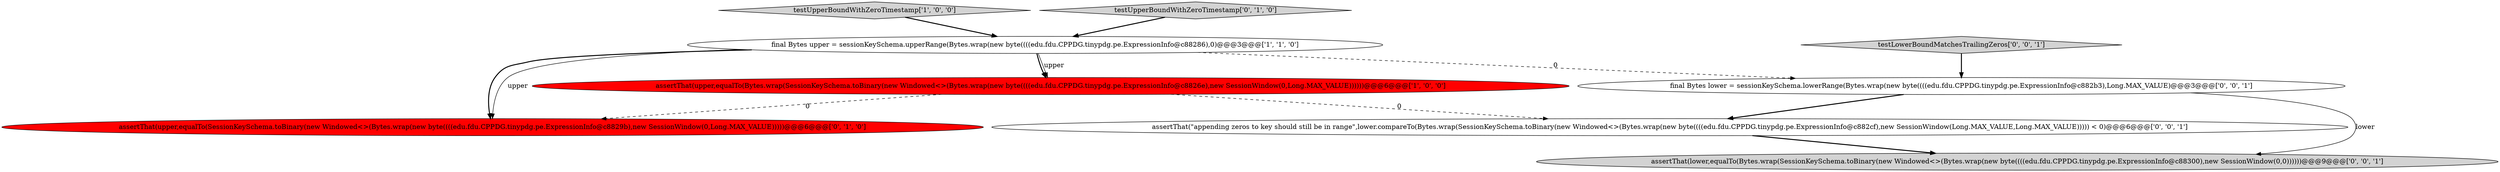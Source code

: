 digraph {
0 [style = filled, label = "testUpperBoundWithZeroTimestamp['1', '0', '0']", fillcolor = lightgray, shape = diamond image = "AAA0AAABBB1BBB"];
3 [style = filled, label = "assertThat(upper,equalTo(SessionKeySchema.toBinary(new Windowed<>(Bytes.wrap(new byte((((edu.fdu.CPPDG.tinypdg.pe.ExpressionInfo@c8829b),new SessionWindow(0,Long.MAX_VALUE)))))@@@6@@@['0', '1', '0']", fillcolor = red, shape = ellipse image = "AAA1AAABBB2BBB"];
6 [style = filled, label = "final Bytes lower = sessionKeySchema.lowerRange(Bytes.wrap(new byte((((edu.fdu.CPPDG.tinypdg.pe.ExpressionInfo@c882b3),Long.MAX_VALUE)@@@3@@@['0', '0', '1']", fillcolor = white, shape = ellipse image = "AAA0AAABBB3BBB"];
7 [style = filled, label = "assertThat(\"appending zeros to key should still be in range\",lower.compareTo(Bytes.wrap(SessionKeySchema.toBinary(new Windowed<>(Bytes.wrap(new byte((((edu.fdu.CPPDG.tinypdg.pe.ExpressionInfo@c882cf),new SessionWindow(Long.MAX_VALUE,Long.MAX_VALUE))))) < 0)@@@6@@@['0', '0', '1']", fillcolor = white, shape = ellipse image = "AAA0AAABBB3BBB"];
4 [style = filled, label = "testUpperBoundWithZeroTimestamp['0', '1', '0']", fillcolor = lightgray, shape = diamond image = "AAA0AAABBB2BBB"];
5 [style = filled, label = "testLowerBoundMatchesTrailingZeros['0', '0', '1']", fillcolor = lightgray, shape = diamond image = "AAA0AAABBB3BBB"];
1 [style = filled, label = "assertThat(upper,equalTo(Bytes.wrap(SessionKeySchema.toBinary(new Windowed<>(Bytes.wrap(new byte((((edu.fdu.CPPDG.tinypdg.pe.ExpressionInfo@c8826e),new SessionWindow(0,Long.MAX_VALUE))))))@@@6@@@['1', '0', '0']", fillcolor = red, shape = ellipse image = "AAA1AAABBB1BBB"];
8 [style = filled, label = "assertThat(lower,equalTo(Bytes.wrap(SessionKeySchema.toBinary(new Windowed<>(Bytes.wrap(new byte((((edu.fdu.CPPDG.tinypdg.pe.ExpressionInfo@c88300),new SessionWindow(0,0))))))@@@9@@@['0', '0', '1']", fillcolor = lightgray, shape = ellipse image = "AAA0AAABBB3BBB"];
2 [style = filled, label = "final Bytes upper = sessionKeySchema.upperRange(Bytes.wrap(new byte((((edu.fdu.CPPDG.tinypdg.pe.ExpressionInfo@c88286),0)@@@3@@@['1', '1', '0']", fillcolor = white, shape = ellipse image = "AAA0AAABBB1BBB"];
6->8 [style = solid, label="lower"];
4->2 [style = bold, label=""];
1->3 [style = dashed, label="0"];
5->6 [style = bold, label=""];
6->7 [style = bold, label=""];
2->1 [style = solid, label="upper"];
1->7 [style = dashed, label="0"];
2->3 [style = solid, label="upper"];
7->8 [style = bold, label=""];
2->1 [style = bold, label=""];
2->3 [style = bold, label=""];
0->2 [style = bold, label=""];
2->6 [style = dashed, label="0"];
}
